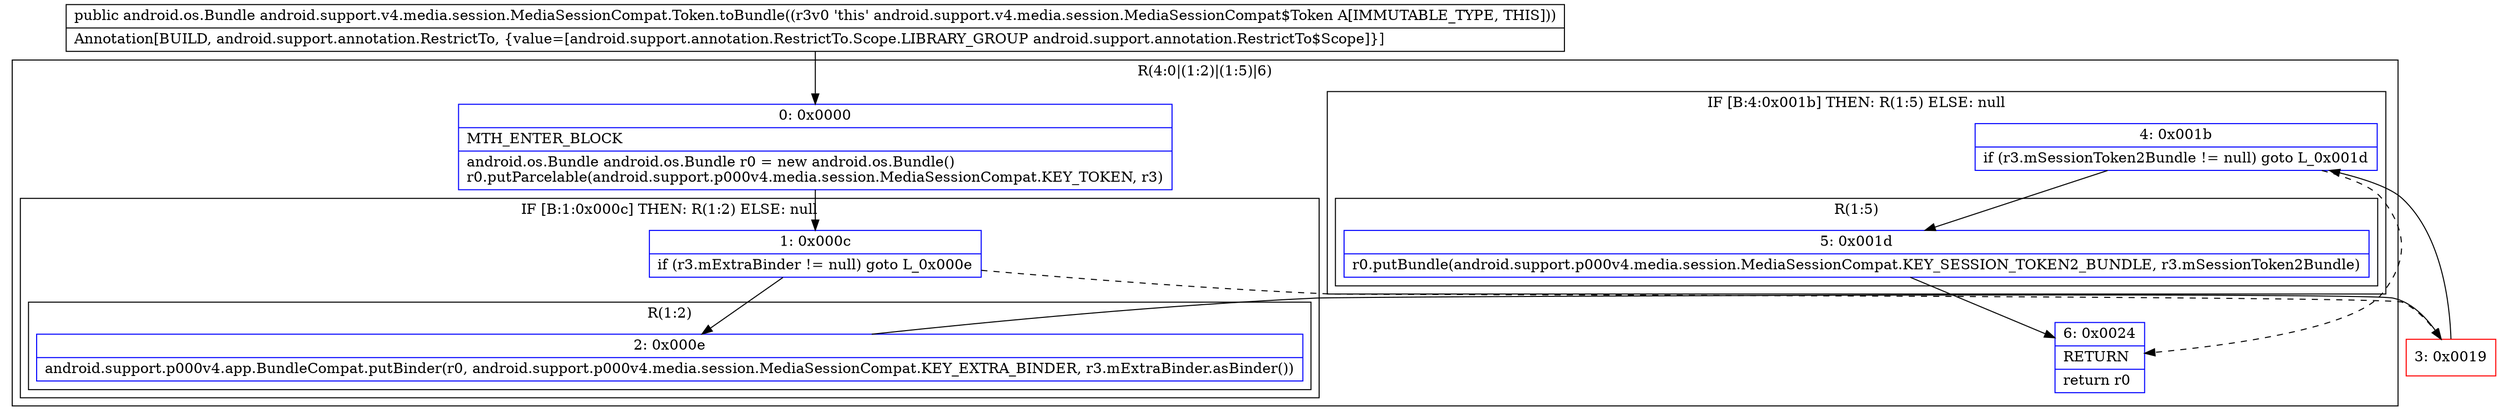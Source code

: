 digraph "CFG forandroid.support.v4.media.session.MediaSessionCompat.Token.toBundle()Landroid\/os\/Bundle;" {
subgraph cluster_Region_875886457 {
label = "R(4:0|(1:2)|(1:5)|6)";
node [shape=record,color=blue];
Node_0 [shape=record,label="{0\:\ 0x0000|MTH_ENTER_BLOCK\l|android.os.Bundle android.os.Bundle r0 = new android.os.Bundle()\lr0.putParcelable(android.support.p000v4.media.session.MediaSessionCompat.KEY_TOKEN, r3)\l}"];
subgraph cluster_IfRegion_1937838067 {
label = "IF [B:1:0x000c] THEN: R(1:2) ELSE: null";
node [shape=record,color=blue];
Node_1 [shape=record,label="{1\:\ 0x000c|if (r3.mExtraBinder != null) goto L_0x000e\l}"];
subgraph cluster_Region_862272684 {
label = "R(1:2)";
node [shape=record,color=blue];
Node_2 [shape=record,label="{2\:\ 0x000e|android.support.p000v4.app.BundleCompat.putBinder(r0, android.support.p000v4.media.session.MediaSessionCompat.KEY_EXTRA_BINDER, r3.mExtraBinder.asBinder())\l}"];
}
}
subgraph cluster_IfRegion_1190123515 {
label = "IF [B:4:0x001b] THEN: R(1:5) ELSE: null";
node [shape=record,color=blue];
Node_4 [shape=record,label="{4\:\ 0x001b|if (r3.mSessionToken2Bundle != null) goto L_0x001d\l}"];
subgraph cluster_Region_1647301064 {
label = "R(1:5)";
node [shape=record,color=blue];
Node_5 [shape=record,label="{5\:\ 0x001d|r0.putBundle(android.support.p000v4.media.session.MediaSessionCompat.KEY_SESSION_TOKEN2_BUNDLE, r3.mSessionToken2Bundle)\l}"];
}
}
Node_6 [shape=record,label="{6\:\ 0x0024|RETURN\l|return r0\l}"];
}
Node_3 [shape=record,color=red,label="{3\:\ 0x0019}"];
MethodNode[shape=record,label="{public android.os.Bundle android.support.v4.media.session.MediaSessionCompat.Token.toBundle((r3v0 'this' android.support.v4.media.session.MediaSessionCompat$Token A[IMMUTABLE_TYPE, THIS]))  | Annotation[BUILD, android.support.annotation.RestrictTo, \{value=[android.support.annotation.RestrictTo.Scope.LIBRARY_GROUP android.support.annotation.RestrictTo$Scope]\}]\l}"];
MethodNode -> Node_0;
Node_0 -> Node_1;
Node_1 -> Node_2;
Node_1 -> Node_3[style=dashed];
Node_2 -> Node_3;
Node_4 -> Node_5;
Node_4 -> Node_6[style=dashed];
Node_5 -> Node_6;
Node_3 -> Node_4;
}

